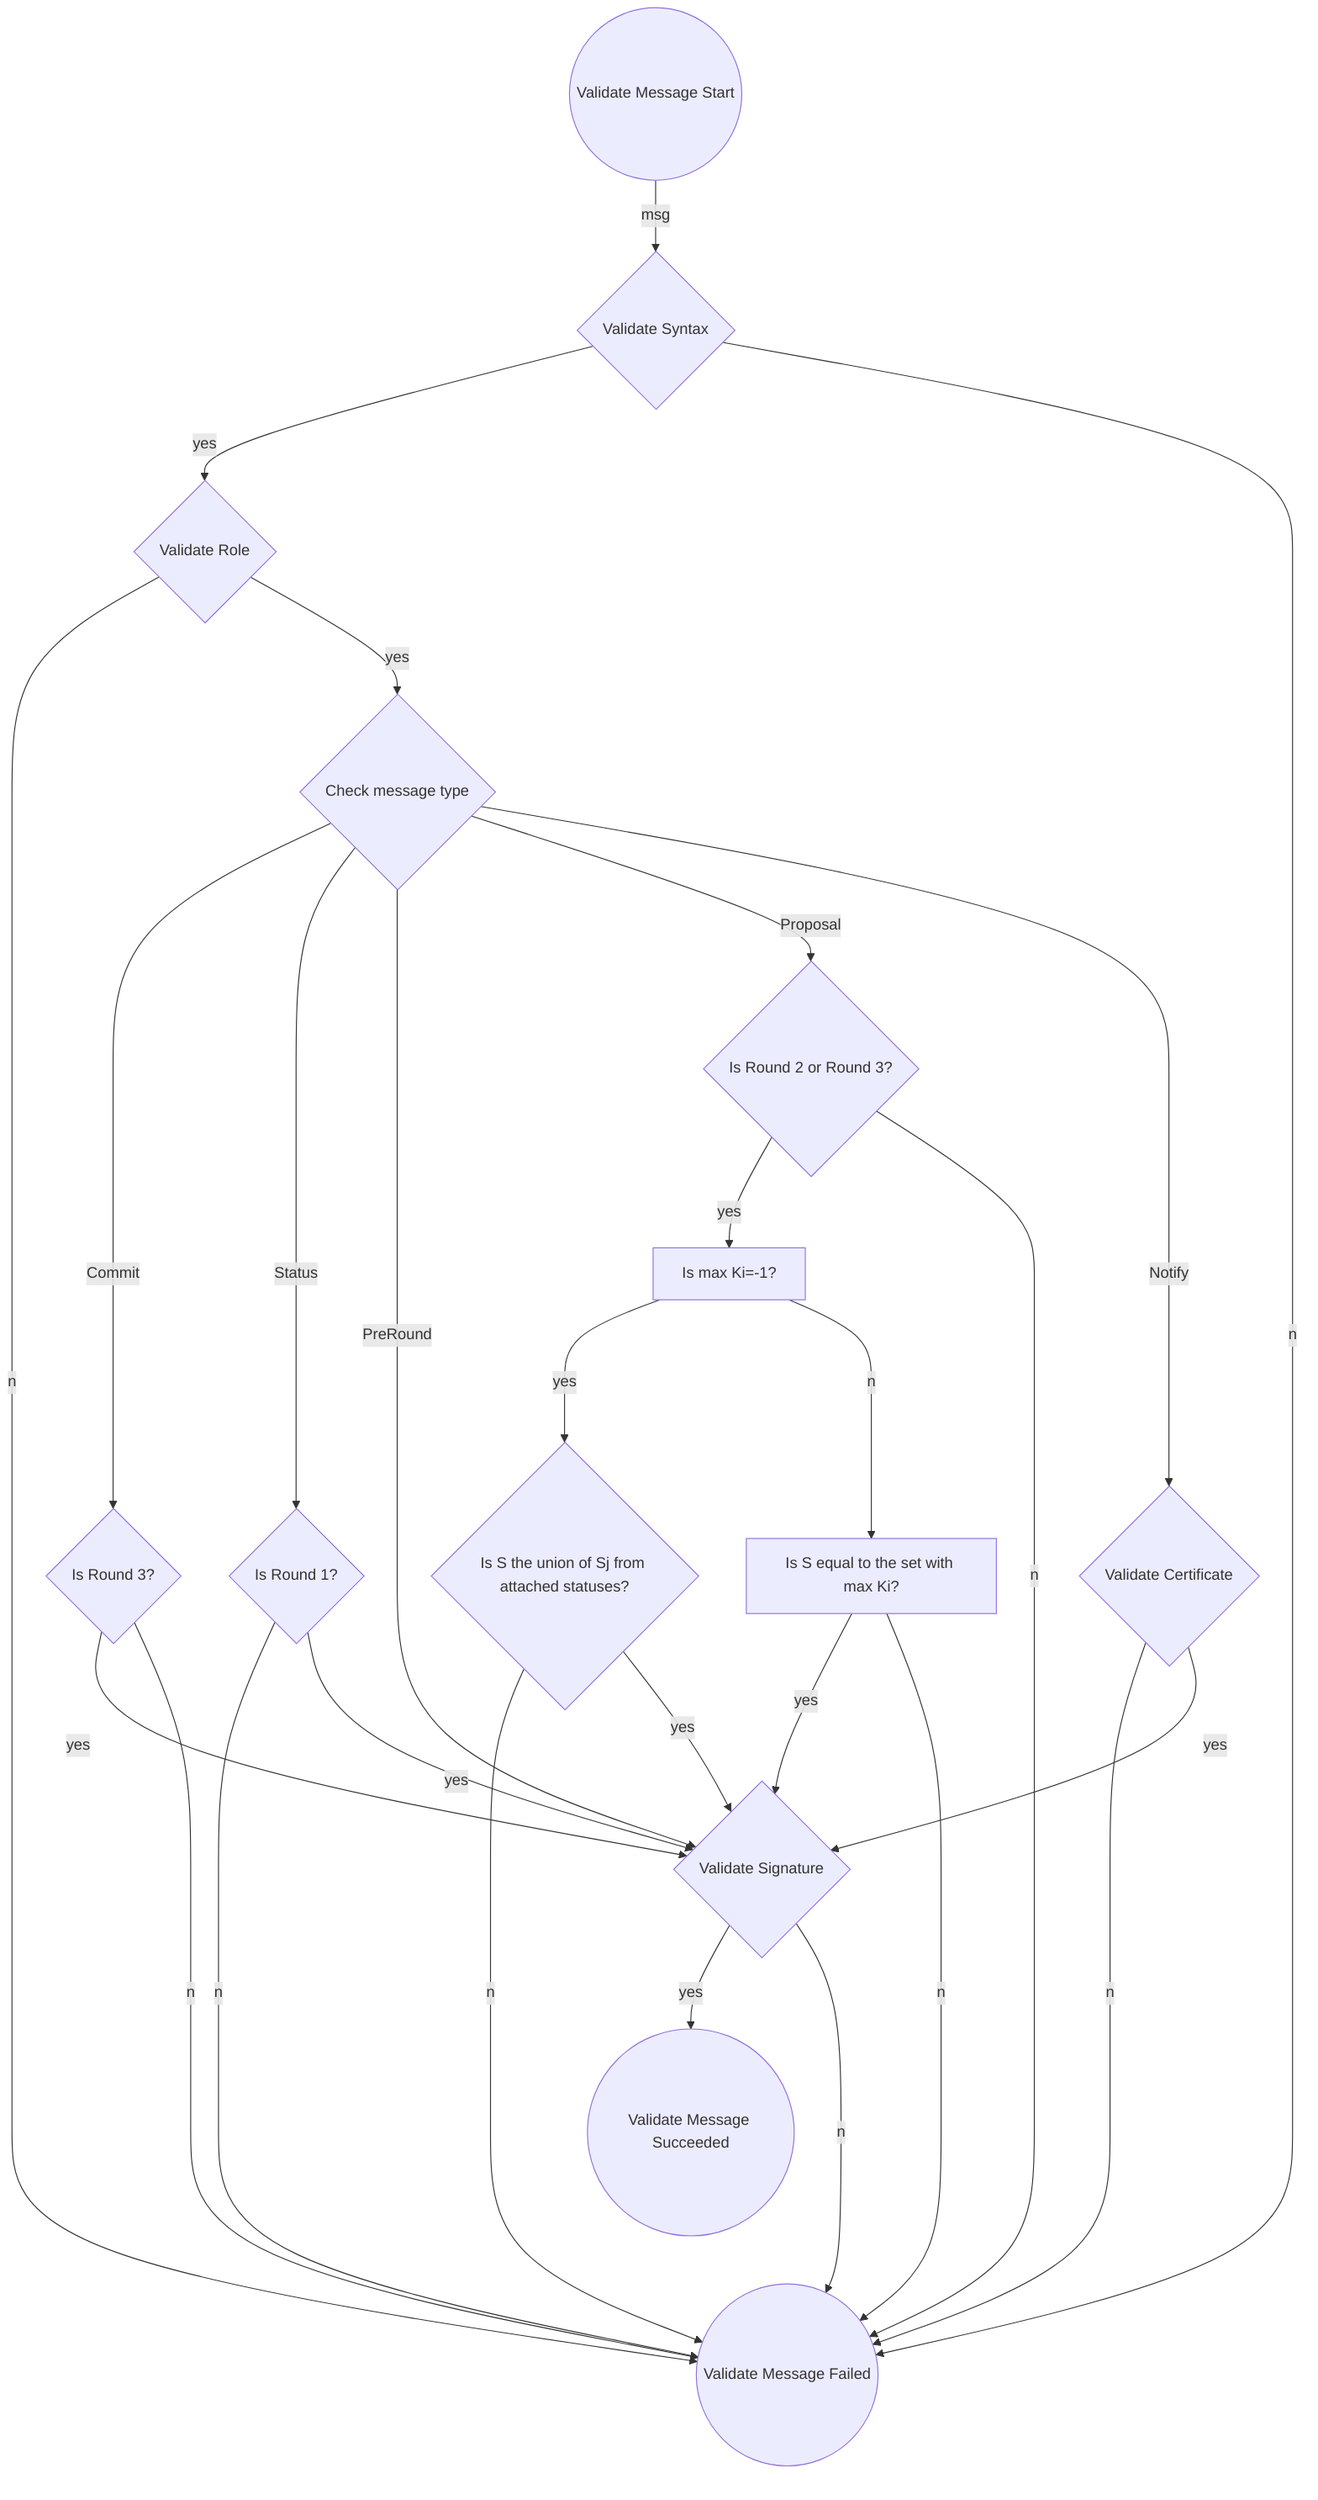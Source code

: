 graph TD
begin((Validate Message Start))--msg-->syntax
stop((Validate Message Succeeded))
ignore((Validate Message Failed))
syntax{Validate Syntax}
syntax--yes-->vrole
type{Check message type}
type--Commit-->cc{Is Round 3?}
cc--yes-->vsig
cc--no-->ignore
type--Status-->cstatus{Is Round 1?}
cstatus--no-->ignore
cstatus--yes-->vsig
type--PreRound-->vsig
type--Proposal-->cp{Is Round 2 or Round 3?}
cp--yes-->ptype
cp--no-->ignore
ptype[Is max Ki=-1?]
ptype--yes-->a{Is S the union of Sj from attached statuses?}
ptype--no-->typeb[Is S equal to the set with max Ki?]
typeb--yes-->vsig
typeb--no-->ignore
a--no-->ignore
a--yes-->vsig
type--Notify-->cert{Validate Certificate}
cert--no-->ignore
cert--yes-->vsig
syntax--no-->ignore
vsig{Validate Signature}
vsig--yes-->stop
vrole{Validate Role}
vsig--no-->ignore
vrole--no-->ignore
vrole--yes-->type